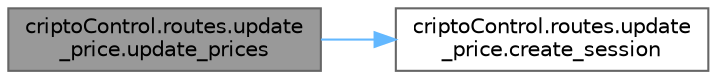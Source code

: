 digraph "criptoControl.routes.update_price.update_prices"
{
 // LATEX_PDF_SIZE
  bgcolor="transparent";
  edge [fontname=Helvetica,fontsize=10,labelfontname=Helvetica,labelfontsize=10];
  node [fontname=Helvetica,fontsize=10,shape=box,height=0.2,width=0.4];
  rankdir="LR";
  Node1 [id="Node000001",label="criptoControl.routes.update\l_price.update_prices",height=0.2,width=0.4,color="gray40", fillcolor="grey60", style="filled", fontcolor="black",tooltip=" "];
  Node1 -> Node2 [id="edge1_Node000001_Node000002",color="steelblue1",style="solid",tooltip=" "];
  Node2 [id="Node000002",label="criptoControl.routes.update\l_price.create_session",height=0.2,width=0.4,color="grey40", fillcolor="white", style="filled",URL="$namespacecripto_control_1_1routes_1_1update__price.html#a0ff6feace36f341eb88c7e2ee5d0b336",tooltip=" "];
}
